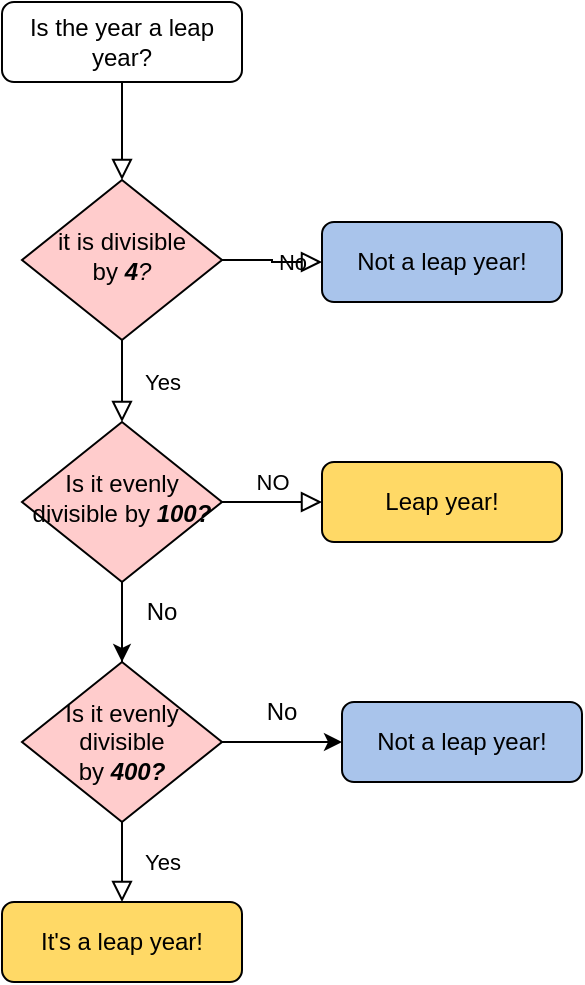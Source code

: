 <mxfile version="20.8.20" type="github">
  <diagram id="C5RBs43oDa-KdzZeNtuy" name="Page-1">
    <mxGraphModel dx="880" dy="452" grid="1" gridSize="10" guides="1" tooltips="1" connect="1" arrows="1" fold="1" page="1" pageScale="1" pageWidth="827" pageHeight="1169" math="0" shadow="0">
      <root>
        <mxCell id="WIyWlLk6GJQsqaUBKTNV-0" />
        <mxCell id="WIyWlLk6GJQsqaUBKTNV-1" parent="WIyWlLk6GJQsqaUBKTNV-0" />
        <mxCell id="WIyWlLk6GJQsqaUBKTNV-2" value="" style="rounded=0;html=1;jettySize=auto;orthogonalLoop=1;fontSize=11;endArrow=block;endFill=0;endSize=8;strokeWidth=1;shadow=0;labelBackgroundColor=none;edgeStyle=orthogonalEdgeStyle;" parent="WIyWlLk6GJQsqaUBKTNV-1" source="WIyWlLk6GJQsqaUBKTNV-3" target="WIyWlLk6GJQsqaUBKTNV-6" edge="1">
          <mxGeometry relative="1" as="geometry" />
        </mxCell>
        <mxCell id="WIyWlLk6GJQsqaUBKTNV-3" value="Is the year a leap year?" style="rounded=1;whiteSpace=wrap;html=1;fontSize=12;glass=0;strokeWidth=1;shadow=0;" parent="WIyWlLk6GJQsqaUBKTNV-1" vertex="1">
          <mxGeometry x="160" y="80" width="120" height="40" as="geometry" />
        </mxCell>
        <mxCell id="WIyWlLk6GJQsqaUBKTNV-4" value="Yes" style="rounded=0;html=1;jettySize=auto;orthogonalLoop=1;fontSize=11;endArrow=block;endFill=0;endSize=8;strokeWidth=1;shadow=0;labelBackgroundColor=none;edgeStyle=orthogonalEdgeStyle;" parent="WIyWlLk6GJQsqaUBKTNV-1" source="WIyWlLk6GJQsqaUBKTNV-6" target="WIyWlLk6GJQsqaUBKTNV-10" edge="1">
          <mxGeometry y="20" relative="1" as="geometry">
            <mxPoint as="offset" />
          </mxGeometry>
        </mxCell>
        <mxCell id="WIyWlLk6GJQsqaUBKTNV-5" value="No" style="edgeStyle=orthogonalEdgeStyle;rounded=0;html=1;jettySize=auto;orthogonalLoop=1;fontSize=11;endArrow=block;endFill=0;endSize=8;strokeWidth=1;shadow=0;labelBackgroundColor=none;" parent="WIyWlLk6GJQsqaUBKTNV-1" source="WIyWlLk6GJQsqaUBKTNV-6" target="WIyWlLk6GJQsqaUBKTNV-7" edge="1">
          <mxGeometry y="10" relative="1" as="geometry">
            <mxPoint as="offset" />
          </mxGeometry>
        </mxCell>
        <mxCell id="WIyWlLk6GJQsqaUBKTNV-6" value="it is divisible by&amp;nbsp;&lt;span class=&quot;notion-enable-hover&quot; data-token-index=&quot;1&quot; style=&quot;font-style:italic;font-weight:600&quot;&gt;4&lt;/span&gt;&lt;span class=&quot;notion-enable-hover&quot; data-token-index=&quot;1&quot; style=&quot;font-style: italic;&quot;&gt;?&lt;/span&gt;" style="rhombus;whiteSpace=wrap;html=1;shadow=0;fontFamily=Helvetica;fontSize=12;align=center;strokeWidth=1;spacing=6;spacingTop=-4;fillColor=#FFCCCC;" parent="WIyWlLk6GJQsqaUBKTNV-1" vertex="1">
          <mxGeometry x="170" y="169" width="100" height="80" as="geometry" />
        </mxCell>
        <mxCell id="WIyWlLk6GJQsqaUBKTNV-7" value="Not a leap year!" style="rounded=1;whiteSpace=wrap;html=1;fontSize=12;glass=0;strokeWidth=1;shadow=0;fillColor=#A9C4EB;" parent="WIyWlLk6GJQsqaUBKTNV-1" vertex="1">
          <mxGeometry x="320" y="190" width="120" height="40" as="geometry" />
        </mxCell>
        <mxCell id="WIyWlLk6GJQsqaUBKTNV-8" value="Yes" style="rounded=0;html=1;jettySize=auto;orthogonalLoop=1;fontSize=11;endArrow=block;endFill=0;endSize=8;strokeWidth=1;shadow=0;labelBackgroundColor=none;edgeStyle=orthogonalEdgeStyle;" parent="WIyWlLk6GJQsqaUBKTNV-1" source="WIyWlLk6GJQsqaUBKTNV-10" target="WIyWlLk6GJQsqaUBKTNV-11" edge="1">
          <mxGeometry x="0.75" y="20" relative="1" as="geometry">
            <mxPoint as="offset" />
          </mxGeometry>
        </mxCell>
        <mxCell id="WIyWlLk6GJQsqaUBKTNV-9" value="NO" style="edgeStyle=orthogonalEdgeStyle;rounded=0;html=1;jettySize=auto;orthogonalLoop=1;fontSize=11;endArrow=block;endFill=0;endSize=8;strokeWidth=1;shadow=0;labelBackgroundColor=none;" parent="WIyWlLk6GJQsqaUBKTNV-1" source="WIyWlLk6GJQsqaUBKTNV-10" target="WIyWlLk6GJQsqaUBKTNV-12" edge="1">
          <mxGeometry y="10" relative="1" as="geometry">
            <mxPoint as="offset" />
          </mxGeometry>
        </mxCell>
        <mxCell id="oIdYtL0sXeUeHom9R5P8-3" style="edgeStyle=orthogonalEdgeStyle;rounded=0;orthogonalLoop=1;jettySize=auto;html=1;exitX=0.5;exitY=1;exitDx=0;exitDy=0;entryX=0.5;entryY=0;entryDx=0;entryDy=0;" edge="1" parent="WIyWlLk6GJQsqaUBKTNV-1" source="WIyWlLk6GJQsqaUBKTNV-10" target="oIdYtL0sXeUeHom9R5P8-2">
          <mxGeometry relative="1" as="geometry" />
        </mxCell>
        <mxCell id="WIyWlLk6GJQsqaUBKTNV-10" value="Is it evenly divisible by&amp;nbsp;&lt;span class=&quot;notion-enable-hover&quot; data-token-index=&quot;1&quot; style=&quot;font-style:italic;font-weight:600&quot;&gt;100?&lt;/span&gt;" style="rhombus;whiteSpace=wrap;html=1;shadow=0;fontFamily=Helvetica;fontSize=12;align=center;strokeWidth=1;spacing=6;spacingTop=-4;fillColor=#FFCCCC;" parent="WIyWlLk6GJQsqaUBKTNV-1" vertex="1">
          <mxGeometry x="170" y="290" width="100" height="80" as="geometry" />
        </mxCell>
        <mxCell id="WIyWlLk6GJQsqaUBKTNV-11" value="It&#39;s a leap year!" style="rounded=1;whiteSpace=wrap;html=1;fontSize=12;glass=0;strokeWidth=1;shadow=0;fillColor=#FFD966;" parent="WIyWlLk6GJQsqaUBKTNV-1" vertex="1">
          <mxGeometry x="160" y="530" width="120" height="40" as="geometry" />
        </mxCell>
        <mxCell id="WIyWlLk6GJQsqaUBKTNV-12" value="Leap year!" style="rounded=1;whiteSpace=wrap;html=1;fontSize=12;glass=0;strokeWidth=1;shadow=0;fillColor=#FFD966;" parent="WIyWlLk6GJQsqaUBKTNV-1" vertex="1">
          <mxGeometry x="320" y="310" width="120" height="40" as="geometry" />
        </mxCell>
        <mxCell id="oIdYtL0sXeUeHom9R5P8-10" style="edgeStyle=orthogonalEdgeStyle;rounded=0;orthogonalLoop=1;jettySize=auto;html=1;exitX=1;exitY=0.5;exitDx=0;exitDy=0;entryX=0;entryY=0.5;entryDx=0;entryDy=0;" edge="1" parent="WIyWlLk6GJQsqaUBKTNV-1" source="oIdYtL0sXeUeHom9R5P8-2">
          <mxGeometry relative="1" as="geometry">
            <mxPoint x="330" y="450" as="targetPoint" />
            <Array as="points">
              <mxPoint x="310" y="450" />
            </Array>
          </mxGeometry>
        </mxCell>
        <mxCell id="oIdYtL0sXeUeHom9R5P8-2" value="" style="rhombus;whiteSpace=wrap;html=1;fillColor=#FFCCCC;" vertex="1" parent="WIyWlLk6GJQsqaUBKTNV-1">
          <mxGeometry x="170" y="410" width="100" height="80" as="geometry" />
        </mxCell>
        <mxCell id="oIdYtL0sXeUeHom9R5P8-6" value="No" style="text;html=1;strokeColor=none;fillColor=none;align=center;verticalAlign=middle;whiteSpace=wrap;rounded=0;" vertex="1" parent="WIyWlLk6GJQsqaUBKTNV-1">
          <mxGeometry x="210" y="370" width="60" height="30" as="geometry" />
        </mxCell>
        <mxCell id="oIdYtL0sXeUeHom9R5P8-8" value="Is it&amp;nbsp;evenly divisible by&amp;nbsp;&lt;span class=&quot;notion-enable-hover&quot; data-token-index=&quot;1&quot; style=&quot;font-style:italic;font-weight:600&quot;&gt;400?&lt;/span&gt;" style="text;html=1;strokeColor=none;fillColor=none;align=center;verticalAlign=middle;whiteSpace=wrap;rounded=0;" vertex="1" parent="WIyWlLk6GJQsqaUBKTNV-1">
          <mxGeometry x="190" y="435" width="60" height="30" as="geometry" />
        </mxCell>
        <mxCell id="oIdYtL0sXeUeHom9R5P8-12" value="Not a leap year!" style="rounded=1;whiteSpace=wrap;html=1;fontSize=12;glass=0;strokeWidth=1;shadow=0;fillColor=#A9C4EB;" vertex="1" parent="WIyWlLk6GJQsqaUBKTNV-1">
          <mxGeometry x="330" y="430" width="120" height="40" as="geometry" />
        </mxCell>
        <mxCell id="oIdYtL0sXeUeHom9R5P8-13" value="No" style="text;html=1;strokeColor=none;fillColor=none;align=center;verticalAlign=middle;whiteSpace=wrap;rounded=0;" vertex="1" parent="WIyWlLk6GJQsqaUBKTNV-1">
          <mxGeometry x="270" y="420" width="60" height="30" as="geometry" />
        </mxCell>
      </root>
    </mxGraphModel>
  </diagram>
</mxfile>
